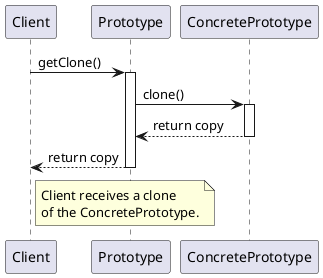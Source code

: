 @startuml PrototypePatternSequenceDiagram

participant Client
participant "Prototype" as Prototype
participant "ConcretePrototype" as ConcretePrototype

Client -> Prototype : getClone()
activate Prototype
Prototype -> ConcretePrototype : clone()
activate ConcretePrototype
ConcretePrototype --> Prototype : return copy
deactivate ConcretePrototype
Prototype --> Client : return copy
deactivate Prototype

note right of Client : Client receives a clone\nof the ConcretePrototype.

@enduml
